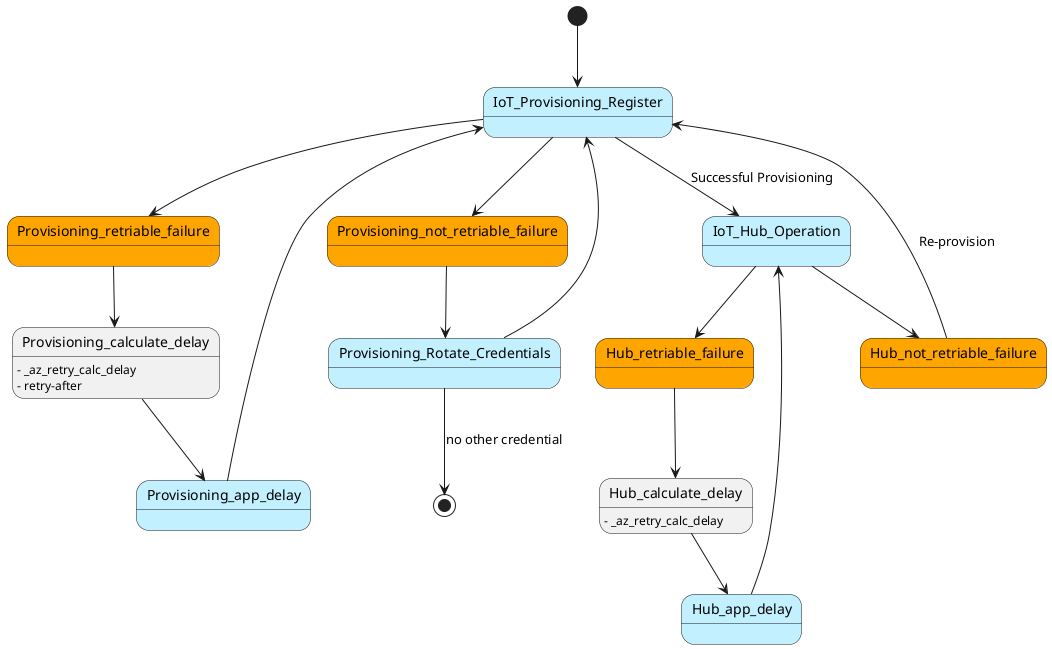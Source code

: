 @startuml
skinparam state {
    BackgroundColor<<APP>> APPLICATION
    BackgroundColor<<STRUCT>> Lavender
    BackgroundColor<<FAIL>> Orange
}

[*] --> IoT_Provisioning_Register
state IoT_Provisioning_Register <<APP>>

' Provisioning Retriable errors
IoT_Provisioning_Register --> Provisioning_retriable_failure
state Provisioning_retriable_failure<<FAIL>>
Provisioning_retriable_failure --> Provisioning_calculate_delay
Provisioning_calculate_delay --> Provisioning_app_delay
state Provisioning_app_delay<<APP>>
Provisioning_app_delay --> IoT_Provisioning_Register
Provisioning_calculate_delay: - _az_retry_calc_delay
Provisioning_calculate_delay: - retry-after

' Provisioning Non-retriable 
IoT_Provisioning_Register --> Provisioning_not_retriable_failure
state Provisioning_not_retriable_failure<<FAIL>>
Provisioning_not_retriable_failure --> Provisioning_Rotate_Credentials
state Provisioning_Rotate_Credentials <<APP>>
Provisioning_Rotate_Credentials --> IoT_Provisioning_Register
Provisioning_Rotate_Credentials --> [*] : no other credential

IoT_Provisioning_Register --> IoT_Hub_Operation : Successful Provisioning
state IoT_Hub_Operation <<APP>>

' Hub Retriable errors
IoT_Hub_Operation --> Hub_retriable_failure
state Hub_retriable_failure<<FAIL>>
Hub_retriable_failure --> Hub_calculate_delay
Hub_calculate_delay --> Hub_app_delay
state Hub_app_delay<<APP>>
Hub_app_delay --> IoT_Hub_Operation
Hub_calculate_delay: - _az_retry_calc_delay

' Hub Non-retriable 
IoT_Hub_Operation --> Hub_not_retriable_failure
state Hub_not_retriable_failure<<FAIL>>
Hub_not_retriable_failure --> IoT_Provisioning_Register : Re-provision

@enduml
